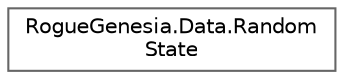 digraph "Graphical Class Hierarchy"
{
 // LATEX_PDF_SIZE
  bgcolor="transparent";
  edge [fontname=Helvetica,fontsize=10,labelfontname=Helvetica,labelfontsize=10];
  node [fontname=Helvetica,fontsize=10,shape=box,height=0.2,width=0.4];
  rankdir="LR";
  Node0 [label="RogueGenesia.Data.Random\lState",height=0.2,width=0.4,color="grey40", fillcolor="white", style="filled",URL="$struct_rogue_genesia_1_1_data_1_1_random_state.html",tooltip=" "];
}
